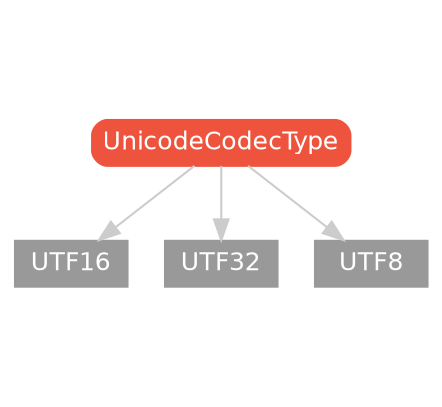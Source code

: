 strict digraph "UnicodeCodecType - Type Hierarchy - SwiftDoc.org" {
    pad="0.1,0.8"
    node [shape=box, style="filled,rounded", color="#999999", fillcolor="#999999", fontcolor=white, fontname=Helvetica, fontnames="Helvetica,sansserif", fontsize=12, margin="0.07,0.05", height="0.3"]
    edge [color="#cccccc"]
    "UTF16" [URL="/type/UTF16/", style=filled]
    "UTF32" [URL="/type/UTF32/", style=filled]
    "UTF8" [URL="/type/UTF8/", style=filled]
    "UnicodeCodecType" [URL="/protocol/UnicodeCodecType/", style="filled,rounded", fillcolor="#ee543d", color="#ee543d"]    "UnicodeCodecType" -> "UTF16"
    "UnicodeCodecType" -> "UTF32"
    "UnicodeCodecType" -> "UTF8"
    subgraph Types {
        rank = max; "UTF16"; "UTF32"; "UTF8";
    }
}